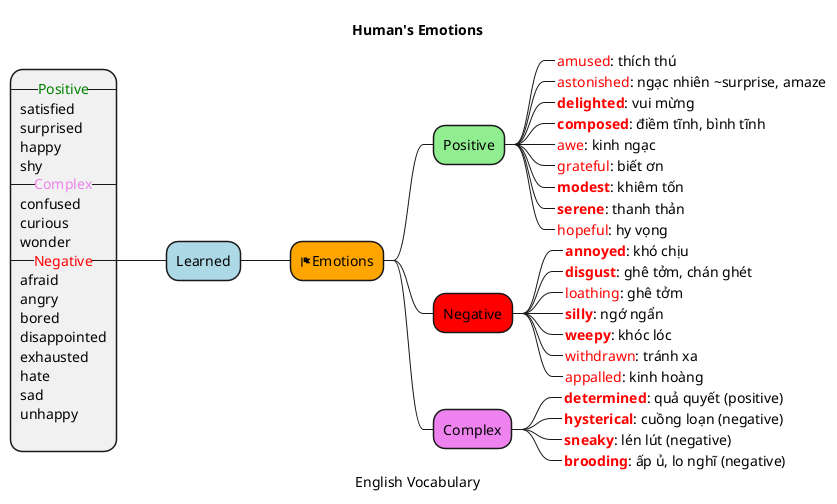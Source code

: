 @startmindmap
caption English Vocabulary
title Human's Emotions

*[#Orange] <&flag>Emotions
left side
**[#lightblue] Learned
***:--<color:green>Positive--
satisfied
surprised
happy
shy
--<color:violet>Complex--
confused
curious
wonder
--<color:red>Negative--
afraid
angry
bored
disappointed
exhausted
hate
sad
unhappy
;


right side
**[#lightgreen] Positive
***_ <color:red>amused</color>: thích thú
***_ <color:red>astonished</color>: ngạc nhiên ~surprise, amaze
***_ <color:red><b>delighted</color>: vui mừng
***_ <color:red><b>composed</color>: điềm tĩnh, bình tĩnh
***_ <color:red>awe</color>: kinh ngạc
***_ <color:red>grateful</color>: biết ơn
***_ <color:red><b>modest</color>: khiêm tốn
***_ <color:red><b>serene</color>: thanh thản
***_ <color:red>hopeful</color>: hy vọng

**[#red] Negative
***_ <color:red><b>annoyed</color>: khó chịu
***_ <color:red><b>disgust</color>: ghê tởm, chán ghét
***_ <color:red>loathing</color>: ghê tởm
***_ <color:red><b>silly</color>: ngớ ngẩn
***_ <color:red><b>weepy</color>: khóc lóc
***_ <color:red>withdrawn</color>: tránh xa
***_ <color:red>appalled</color>: kinh hoàng

**[#violet] Complex
***_ <color:red><b>determined</color>: quả quyết (positive)
***_ <color:red><b>hysterical</color>: cuồng loạn (negative)
***_ <color:red><b>sneaky</color>: lén lút (negative)
***_ <color:red><b>brooding</color>: ấp ủ, lo nghĩ (negative)


@endmindmap